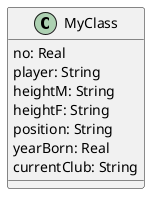 @startuml "1236700576"


class MyClass{
  no: Real
  player: String
  heightM: String
  heightF: String
  position: String
  yearBorn: Real
  currentClub: String
}




@enduml